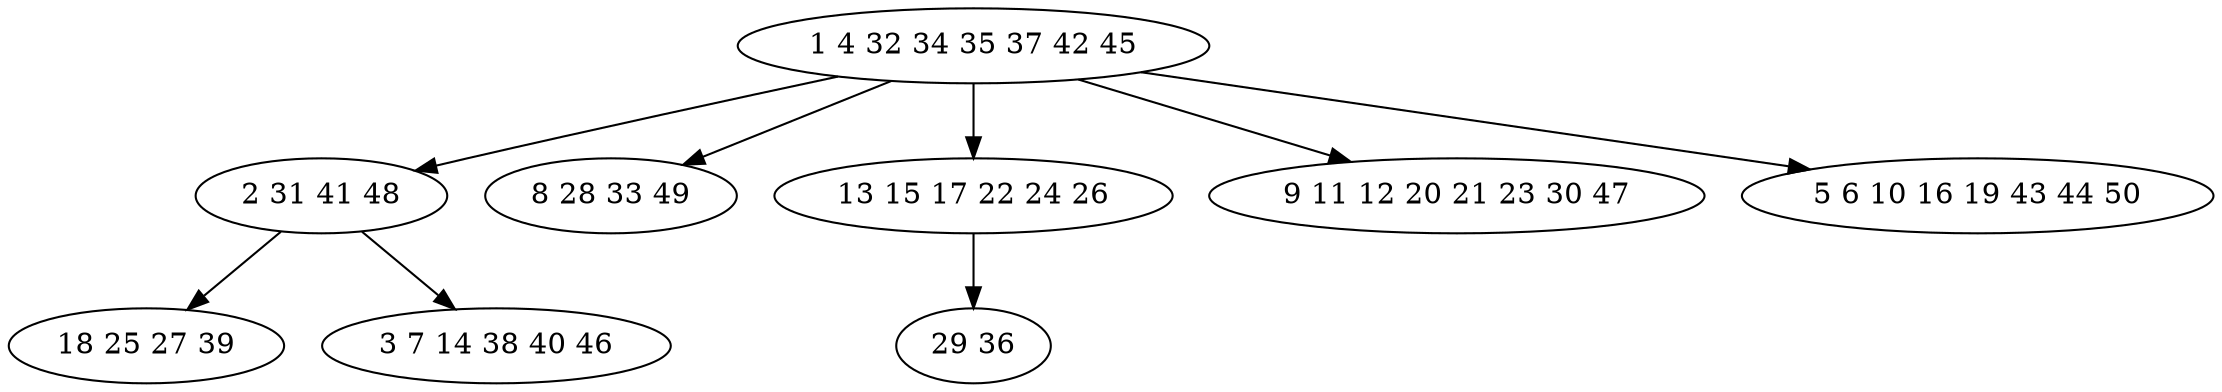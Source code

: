 digraph true_tree {
	"0" -> "1"
	"0" -> "2"
	"0" -> "3"
	"0" -> "4"
	"1" -> "5"
	"3" -> "6"
	"1" -> "7"
	"0" -> "8"
	"0" [label="1 4 32 34 35 37 42 45"];
	"1" [label="2 31 41 48"];
	"2" [label="8 28 33 49"];
	"3" [label="13 15 17 22 24 26"];
	"4" [label="9 11 12 20 21 23 30 47"];
	"5" [label="18 25 27 39"];
	"6" [label="29 36"];
	"7" [label="3 7 14 38 40 46"];
	"8" [label="5 6 10 16 19 43 44 50"];
}
